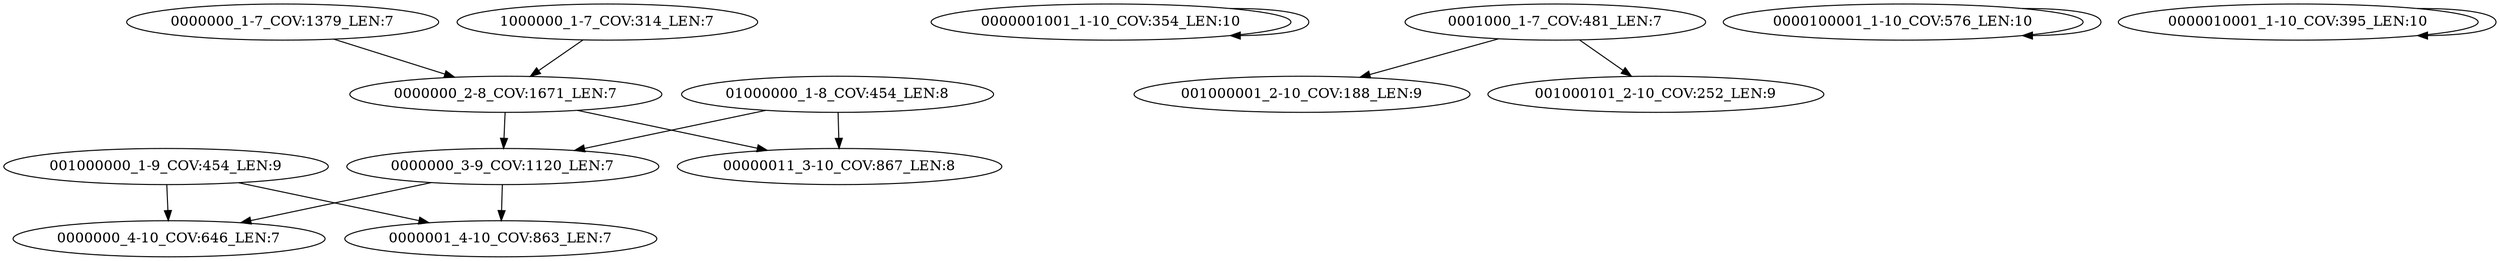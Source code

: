 digraph G {
    "0000000_1-7_COV:1379_LEN:7" -> "0000000_2-8_COV:1671_LEN:7";
    "01000000_1-8_COV:454_LEN:8" -> "0000000_3-9_COV:1120_LEN:7";
    "01000000_1-8_COV:454_LEN:8" -> "00000011_3-10_COV:867_LEN:8";
    "0000000_2-8_COV:1671_LEN:7" -> "0000000_3-9_COV:1120_LEN:7";
    "0000000_2-8_COV:1671_LEN:7" -> "00000011_3-10_COV:867_LEN:8";
    "0000000_3-9_COV:1120_LEN:7" -> "0000000_4-10_COV:646_LEN:7";
    "0000000_3-9_COV:1120_LEN:7" -> "0000001_4-10_COV:863_LEN:7";
    "0000001001_1-10_COV:354_LEN:10" -> "0000001001_1-10_COV:354_LEN:10";
    "0001000_1-7_COV:481_LEN:7" -> "001000001_2-10_COV:188_LEN:9";
    "0001000_1-7_COV:481_LEN:7" -> "001000101_2-10_COV:252_LEN:9";
    "0000100001_1-10_COV:576_LEN:10" -> "0000100001_1-10_COV:576_LEN:10";
    "001000000_1-9_COV:454_LEN:9" -> "0000000_4-10_COV:646_LEN:7";
    "001000000_1-9_COV:454_LEN:9" -> "0000001_4-10_COV:863_LEN:7";
    "0000010001_1-10_COV:395_LEN:10" -> "0000010001_1-10_COV:395_LEN:10";
    "1000000_1-7_COV:314_LEN:7" -> "0000000_2-8_COV:1671_LEN:7";
}
